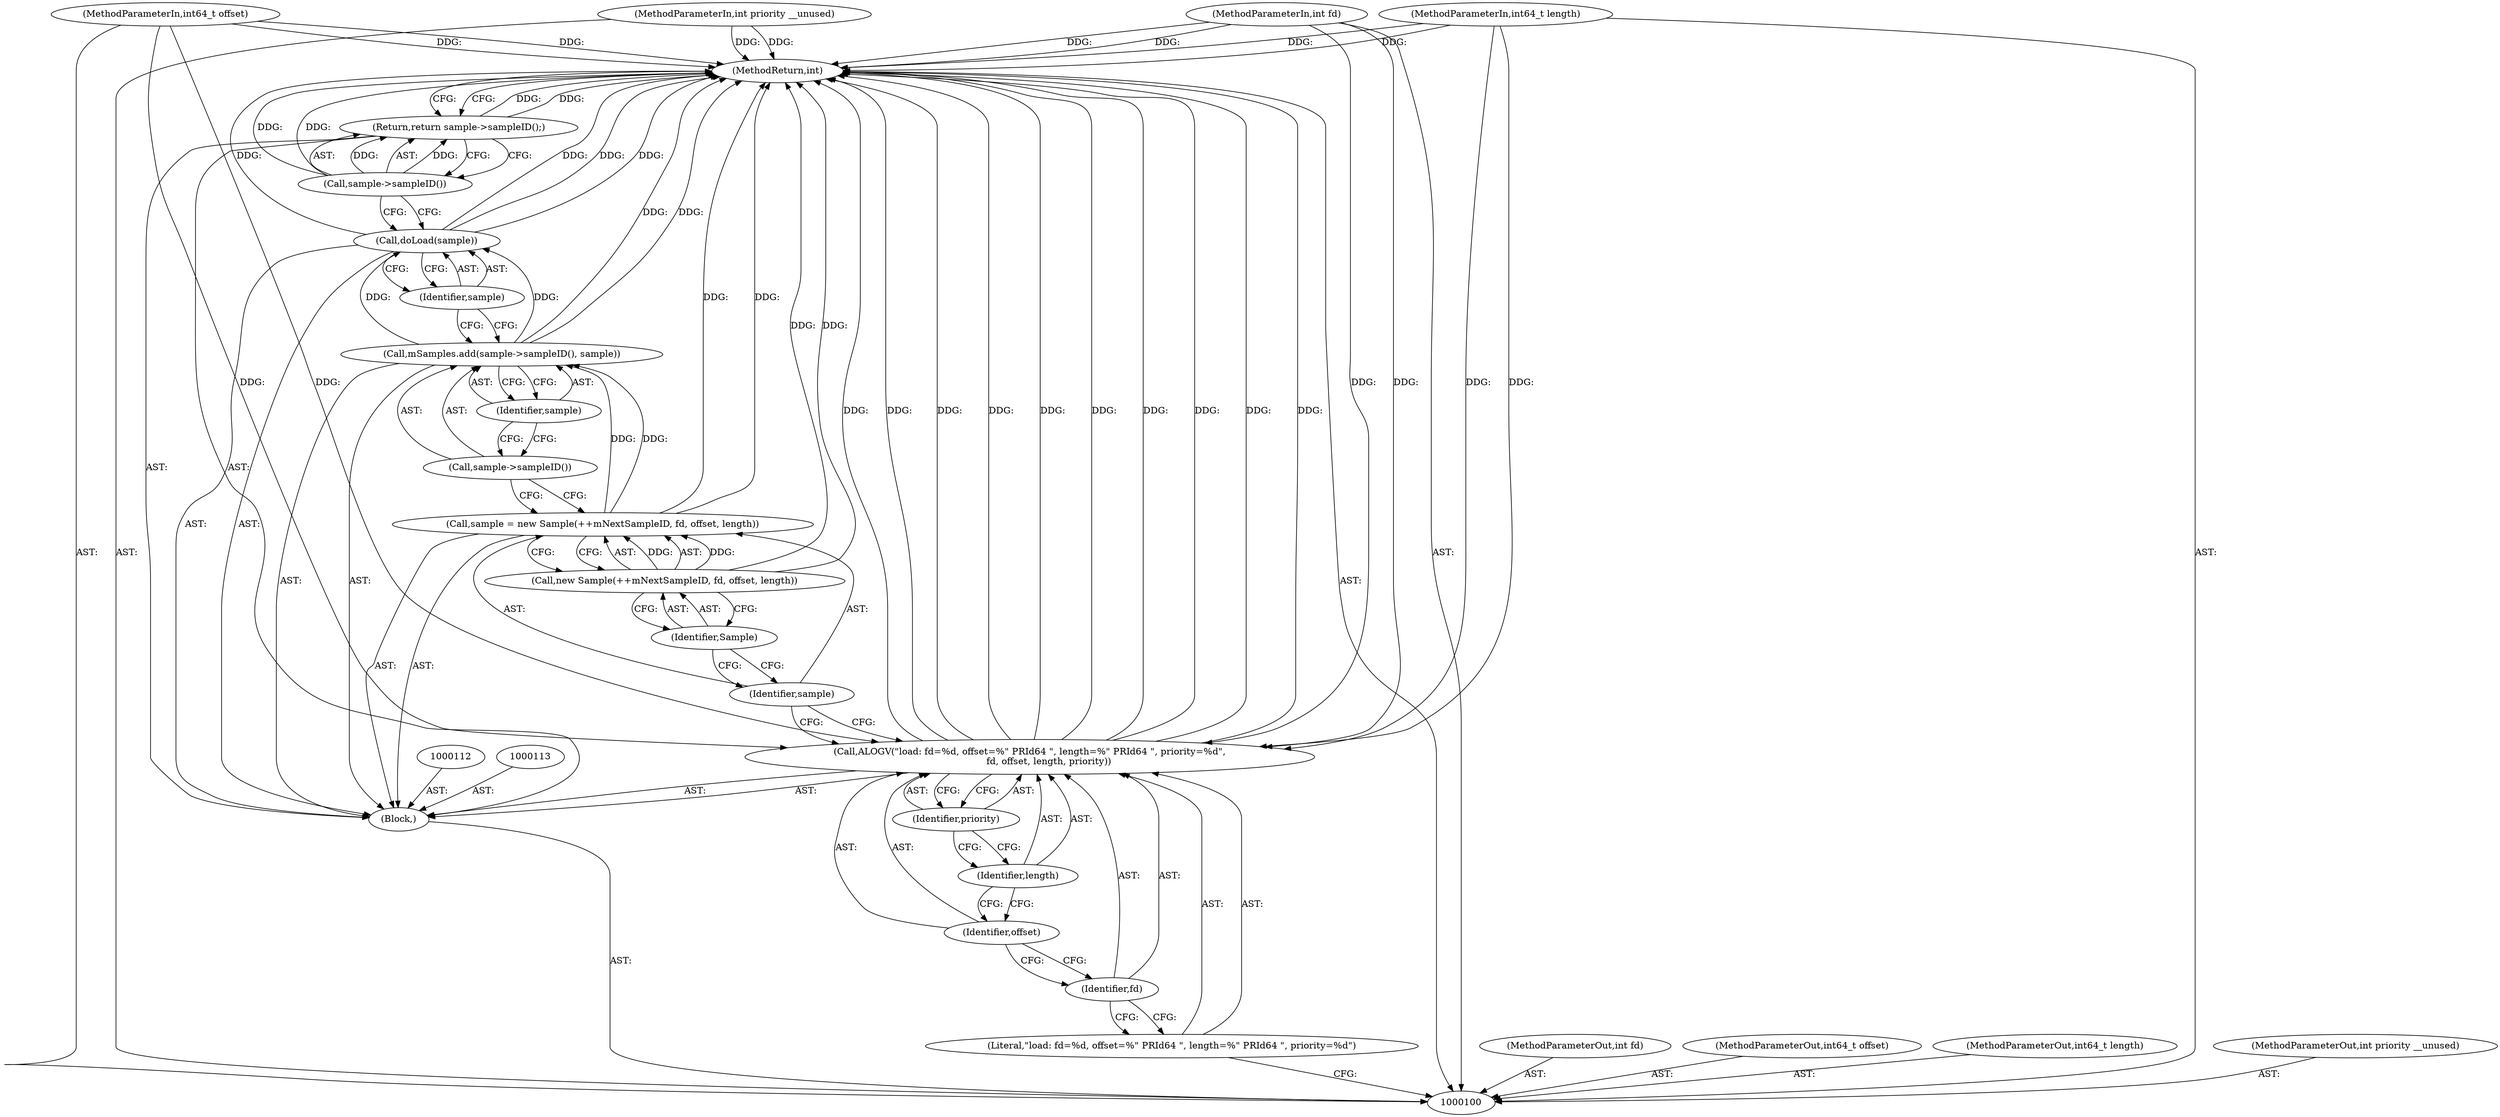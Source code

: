 digraph "1_Android_19c47afbc402542720ddd280e1bbde3b2277b586_1" {
"1000125" [label="(MethodReturn,int)"];
"1000101" [label="(MethodParameterIn,int fd)"];
"1000164" [label="(MethodParameterOut,int fd)"];
"1000102" [label="(MethodParameterIn,int64_t offset)"];
"1000165" [label="(MethodParameterOut,int64_t offset)"];
"1000103" [label="(MethodParameterIn,int64_t length)"];
"1000166" [label="(MethodParameterOut,int64_t length)"];
"1000104" [label="(MethodParameterIn,int priority __unused)"];
"1000167" [label="(MethodParameterOut,int priority __unused)"];
"1000105" [label="(Block,)"];
"1000107" [label="(Literal,\"load: fd=%d, offset=%\" PRId64 \", length=%\" PRId64 \", priority=%d\")"];
"1000106" [label="(Call,ALOGV(\"load: fd=%d, offset=%\" PRId64 \", length=%\" PRId64 \", priority=%d\",\n             fd, offset, length, priority))"];
"1000108" [label="(Identifier,fd)"];
"1000109" [label="(Identifier,offset)"];
"1000110" [label="(Identifier,length)"];
"1000111" [label="(Identifier,priority)"];
"1000114" [label="(Call,sample = new Sample(++mNextSampleID, fd, offset, length))"];
"1000115" [label="(Identifier,sample)"];
"1000116" [label="(Call,new Sample(++mNextSampleID, fd, offset, length))"];
"1000117" [label="(Identifier,Sample)"];
"1000119" [label="(Call,sample->sampleID())"];
"1000120" [label="(Identifier,sample)"];
"1000118" [label="(Call,mSamples.add(sample->sampleID(), sample))"];
"1000122" [label="(Identifier,sample)"];
"1000121" [label="(Call,doLoad(sample))"];
"1000124" [label="(Call,sample->sampleID())"];
"1000123" [label="(Return,return sample->sampleID();)"];
"1000125" -> "1000100"  [label="AST: "];
"1000125" -> "1000123"  [label="CFG: "];
"1000116" -> "1000125"  [label="DDG: "];
"1000106" -> "1000125"  [label="DDG: "];
"1000106" -> "1000125"  [label="DDG: "];
"1000106" -> "1000125"  [label="DDG: "];
"1000106" -> "1000125"  [label="DDG: "];
"1000106" -> "1000125"  [label="DDG: "];
"1000104" -> "1000125"  [label="DDG: "];
"1000103" -> "1000125"  [label="DDG: "];
"1000121" -> "1000125"  [label="DDG: "];
"1000121" -> "1000125"  [label="DDG: "];
"1000118" -> "1000125"  [label="DDG: "];
"1000102" -> "1000125"  [label="DDG: "];
"1000124" -> "1000125"  [label="DDG: "];
"1000101" -> "1000125"  [label="DDG: "];
"1000114" -> "1000125"  [label="DDG: "];
"1000123" -> "1000125"  [label="DDG: "];
"1000101" -> "1000100"  [label="AST: "];
"1000101" -> "1000125"  [label="DDG: "];
"1000101" -> "1000106"  [label="DDG: "];
"1000164" -> "1000100"  [label="AST: "];
"1000102" -> "1000100"  [label="AST: "];
"1000102" -> "1000125"  [label="DDG: "];
"1000102" -> "1000106"  [label="DDG: "];
"1000165" -> "1000100"  [label="AST: "];
"1000103" -> "1000100"  [label="AST: "];
"1000103" -> "1000125"  [label="DDG: "];
"1000103" -> "1000106"  [label="DDG: "];
"1000166" -> "1000100"  [label="AST: "];
"1000104" -> "1000100"  [label="AST: "];
"1000104" -> "1000125"  [label="DDG: "];
"1000167" -> "1000100"  [label="AST: "];
"1000105" -> "1000100"  [label="AST: "];
"1000106" -> "1000105"  [label="AST: "];
"1000112" -> "1000105"  [label="AST: "];
"1000113" -> "1000105"  [label="AST: "];
"1000114" -> "1000105"  [label="AST: "];
"1000118" -> "1000105"  [label="AST: "];
"1000121" -> "1000105"  [label="AST: "];
"1000123" -> "1000105"  [label="AST: "];
"1000107" -> "1000106"  [label="AST: "];
"1000107" -> "1000100"  [label="CFG: "];
"1000108" -> "1000107"  [label="CFG: "];
"1000106" -> "1000105"  [label="AST: "];
"1000106" -> "1000111"  [label="CFG: "];
"1000107" -> "1000106"  [label="AST: "];
"1000108" -> "1000106"  [label="AST: "];
"1000109" -> "1000106"  [label="AST: "];
"1000110" -> "1000106"  [label="AST: "];
"1000111" -> "1000106"  [label="AST: "];
"1000115" -> "1000106"  [label="CFG: "];
"1000106" -> "1000125"  [label="DDG: "];
"1000106" -> "1000125"  [label="DDG: "];
"1000106" -> "1000125"  [label="DDG: "];
"1000106" -> "1000125"  [label="DDG: "];
"1000106" -> "1000125"  [label="DDG: "];
"1000101" -> "1000106"  [label="DDG: "];
"1000102" -> "1000106"  [label="DDG: "];
"1000103" -> "1000106"  [label="DDG: "];
"1000108" -> "1000106"  [label="AST: "];
"1000108" -> "1000107"  [label="CFG: "];
"1000109" -> "1000108"  [label="CFG: "];
"1000109" -> "1000106"  [label="AST: "];
"1000109" -> "1000108"  [label="CFG: "];
"1000110" -> "1000109"  [label="CFG: "];
"1000110" -> "1000106"  [label="AST: "];
"1000110" -> "1000109"  [label="CFG: "];
"1000111" -> "1000110"  [label="CFG: "];
"1000111" -> "1000106"  [label="AST: "];
"1000111" -> "1000110"  [label="CFG: "];
"1000106" -> "1000111"  [label="CFG: "];
"1000114" -> "1000105"  [label="AST: "];
"1000114" -> "1000116"  [label="CFG: "];
"1000115" -> "1000114"  [label="AST: "];
"1000116" -> "1000114"  [label="AST: "];
"1000119" -> "1000114"  [label="CFG: "];
"1000114" -> "1000125"  [label="DDG: "];
"1000116" -> "1000114"  [label="DDG: "];
"1000114" -> "1000118"  [label="DDG: "];
"1000115" -> "1000114"  [label="AST: "];
"1000115" -> "1000106"  [label="CFG: "];
"1000117" -> "1000115"  [label="CFG: "];
"1000116" -> "1000114"  [label="AST: "];
"1000116" -> "1000117"  [label="CFG: "];
"1000117" -> "1000116"  [label="AST: "];
"1000114" -> "1000116"  [label="CFG: "];
"1000116" -> "1000125"  [label="DDG: "];
"1000116" -> "1000114"  [label="DDG: "];
"1000117" -> "1000116"  [label="AST: "];
"1000117" -> "1000115"  [label="CFG: "];
"1000116" -> "1000117"  [label="CFG: "];
"1000119" -> "1000118"  [label="AST: "];
"1000119" -> "1000114"  [label="CFG: "];
"1000120" -> "1000119"  [label="CFG: "];
"1000120" -> "1000118"  [label="AST: "];
"1000120" -> "1000119"  [label="CFG: "];
"1000118" -> "1000120"  [label="CFG: "];
"1000118" -> "1000105"  [label="AST: "];
"1000118" -> "1000120"  [label="CFG: "];
"1000119" -> "1000118"  [label="AST: "];
"1000120" -> "1000118"  [label="AST: "];
"1000122" -> "1000118"  [label="CFG: "];
"1000118" -> "1000125"  [label="DDG: "];
"1000114" -> "1000118"  [label="DDG: "];
"1000118" -> "1000121"  [label="DDG: "];
"1000122" -> "1000121"  [label="AST: "];
"1000122" -> "1000118"  [label="CFG: "];
"1000121" -> "1000122"  [label="CFG: "];
"1000121" -> "1000105"  [label="AST: "];
"1000121" -> "1000122"  [label="CFG: "];
"1000122" -> "1000121"  [label="AST: "];
"1000124" -> "1000121"  [label="CFG: "];
"1000121" -> "1000125"  [label="DDG: "];
"1000121" -> "1000125"  [label="DDG: "];
"1000118" -> "1000121"  [label="DDG: "];
"1000124" -> "1000123"  [label="AST: "];
"1000124" -> "1000121"  [label="CFG: "];
"1000123" -> "1000124"  [label="CFG: "];
"1000124" -> "1000125"  [label="DDG: "];
"1000124" -> "1000123"  [label="DDG: "];
"1000123" -> "1000105"  [label="AST: "];
"1000123" -> "1000124"  [label="CFG: "];
"1000124" -> "1000123"  [label="AST: "];
"1000125" -> "1000123"  [label="CFG: "];
"1000123" -> "1000125"  [label="DDG: "];
"1000124" -> "1000123"  [label="DDG: "];
}
